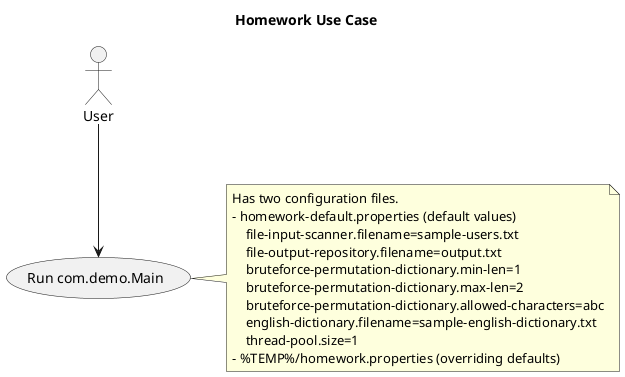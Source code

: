 @startuml
title Homework Use Case

:User: as user
(Run com.demo.Main) as (use)
user --> (use)

note right of (use)
Has two configuration files.
- homework-default.properties (default values)
    file-input-scanner.filename=sample-users.txt
    file-output-repository.filename=output.txt
    bruteforce-permutation-dictionary.min-len=1
    bruteforce-permutation-dictionary.max-len=2
    bruteforce-permutation-dictionary.allowed-characters=abc
    english-dictionary.filename=sample-english-dictionary.txt
    thread-pool.size=1
- %TEMP%/homework.properties (overriding defaults)
end note
@enduml